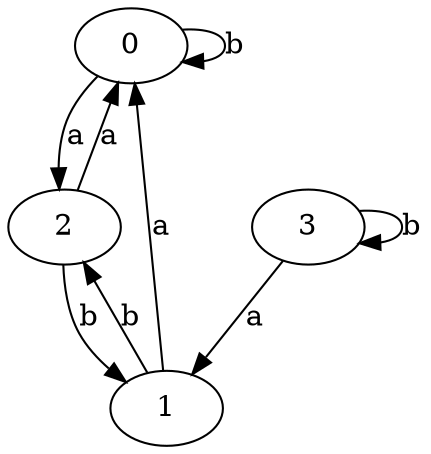 digraph {
 ranksep=0.5;
 d2tdocpreamble = "\usetikzlibrary{automata}";
 d2tfigpreamble = "\tikzstyle{every state}= [ draw=blue!50,very thick,fill=blue!20]  \tikzstyle{auto}= [fill=white]";
 node [style="state"];
 edge [lblstyle="auto",topath="bend right", len=4  ]
  "0" [label="0",];
  "1" [label="1",style = "state, initial, accepting"];
  "2" [label="2",];
  "3" [label="3",];
  "0" -> "0" [label="b",topath="loop above"];
  "0" -> "2" [label="a"];
  "1" -> "0" [label="a"];
  "1" -> "2" [label="b"];
  "2" -> "0" [label="a"];
  "2" -> "1" [label="b"];
  "3" -> "1" [label="a"];
  "3" -> "3" [label="b",topath="loop above"];
}